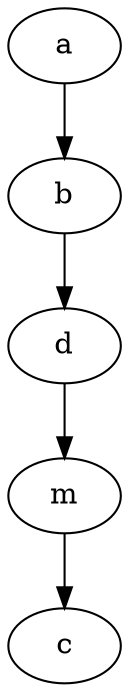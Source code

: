 digraph BFS {
    a [label="a"];
    b [label="b"];
    c [label="c"];
    d [label="d"];
    m [label="m"];
    a -> b;
    b -> d;
    d -> m;
    m -> c;
}